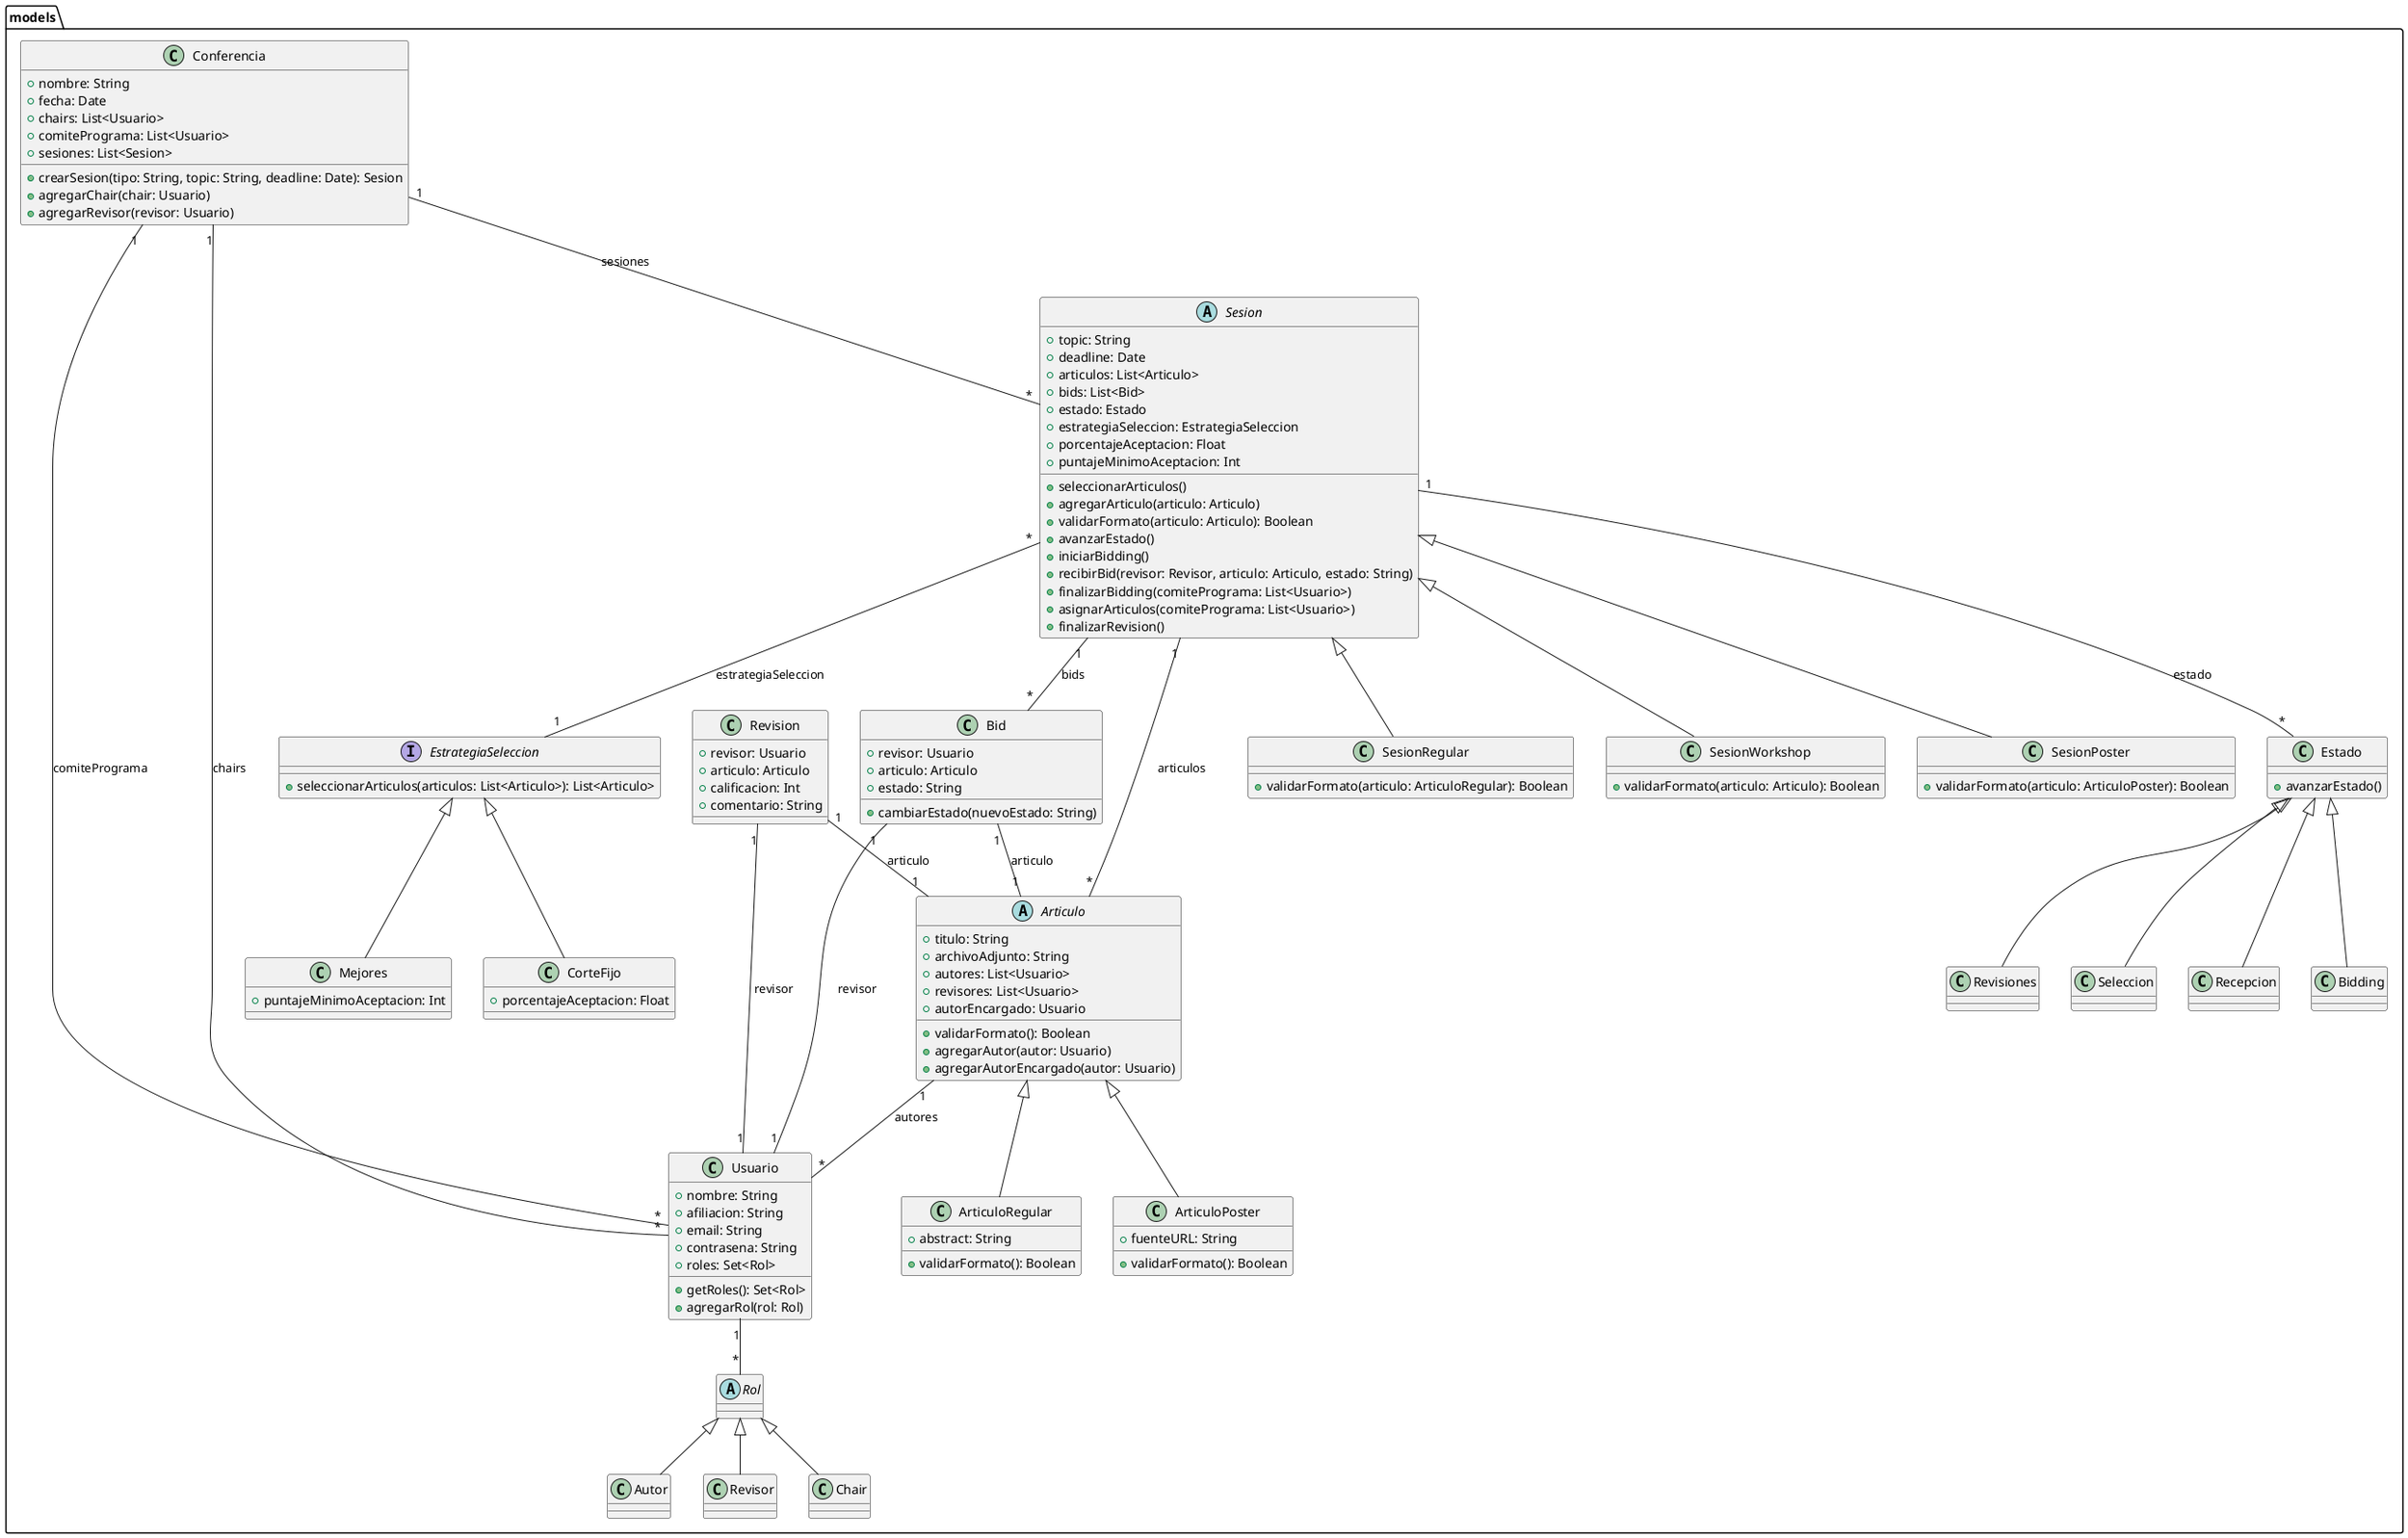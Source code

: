 @startuml

package models {
  class Usuario {
    +nombre: String
    +afiliacion: String
    +email: String
    +contrasena: String
    +roles: Set<Rol>
    +getRoles(): Set<Rol>
    +agregarRol(rol: Rol)
  }

  abstract class Rol {
  }

  class Autor extends Rol {
  }

  class Revisor extends Rol {
  }

  class Chair extends Rol {
  }

  class Conferencia {
    +nombre: String
    +fecha: Date
    +chairs: List<Usuario>
    +comitePrograma: List<Usuario>
    +sesiones: List<Sesion>
    +crearSesion(tipo: String, topic: String, deadline: Date): Sesion
    +agregarChair(chair: Usuario)
    +agregarRevisor(revisor: Usuario)
  }

  abstract class Sesion {
    +topic: String
    +deadline: Date
    +articulos: List<Articulo>
    +bids: List<Bid>
    +estado: Estado
    +estrategiaSeleccion: EstrategiaSeleccion
    +porcentajeAceptacion: Float
    +puntajeMinimoAceptacion: Int
    +seleccionarArticulos()
    +agregarArticulo(articulo: Articulo)
    +validarFormato(articulo: Articulo): Boolean
    +avanzarEstado()
    +iniciarBidding()
    +recibirBid(revisor: Revisor, articulo: Articulo, estado: String)
    +finalizarBidding(comitePrograma: List<Usuario>)
    +asignarArticulos(comitePrograma: List<Usuario>)
    +finalizarRevision()
  }

  class SesionRegular extends Sesion {
    +validarFormato(articulo: ArticuloRegular): Boolean
  }

  class SesionWorkshop extends Sesion {
    +validarFormato(articulo: Articulo): Boolean
  }

  class SesionPoster extends Sesion {
    +validarFormato(articulo: ArticuloPoster): Boolean
  }

  abstract class Articulo {
    +titulo: String
    +archivoAdjunto: String
    +autores: List<Usuario>
    +revisores: List<Usuario>
    +autorEncargado: Usuario
    +validarFormato(): Boolean
    +agregarAutor(autor: Usuario)
    +agregarAutorEncargado(autor: Usuario)
  }

  class ArticuloRegular extends Articulo {
    +abstract: String
    +validarFormato(): Boolean
  }

  class ArticuloPoster extends Articulo {
    +fuenteURL: String
    +validarFormato(): Boolean
  }

  class Revision {
    +revisor: Usuario
    +articulo: Articulo
    +calificacion: Int
    +comentario: String
  }

  class Bid {
    +revisor: Usuario
    +articulo: Articulo
    +estado: String
    +cambiarEstado(nuevoEstado: String)
  }

  interface EstrategiaSeleccion {
    +seleccionarArticulos(articulos: List<Articulo>): List<Articulo>
  }

  class Mejores extends EstrategiaSeleccion {
    +puntajeMinimoAceptacion: Int
  }

  class CorteFijo extends EstrategiaSeleccion {
    +porcentajeAceptacion: Float
  }

  class Estado {
    +avanzarEstado()
  }

  class Recepcion extends Estado {}
  class Bidding extends Estado {}
  class Revisiones extends Estado {}
  class Seleccion extends Estado {}
}

Usuario "1" -- "*" Rol
Conferencia "1" -- "*" Usuario : "chairs"
Conferencia "1" -- "*" Usuario : "comitePrograma"
Conferencia "1" -- "*" Sesion : "sesiones"
Sesion "1" -- "*" Articulo : "articulos"
Sesion "1" -- "*" Bid : "bids"
Sesion "*" -- "1" EstrategiaSeleccion : "estrategiaSeleccion"
Sesion "1" -- "*" Estado : "estado"
Articulo "1" -- "*" Usuario : "autores"
Bid "1" -- "1" Usuario : "revisor"
Bid "1" -- "1" Articulo : "articulo"
Revision "1" -- "1" Usuario : "revisor"
Revision "1" -- "1" Articulo : "articulo"

@enduml